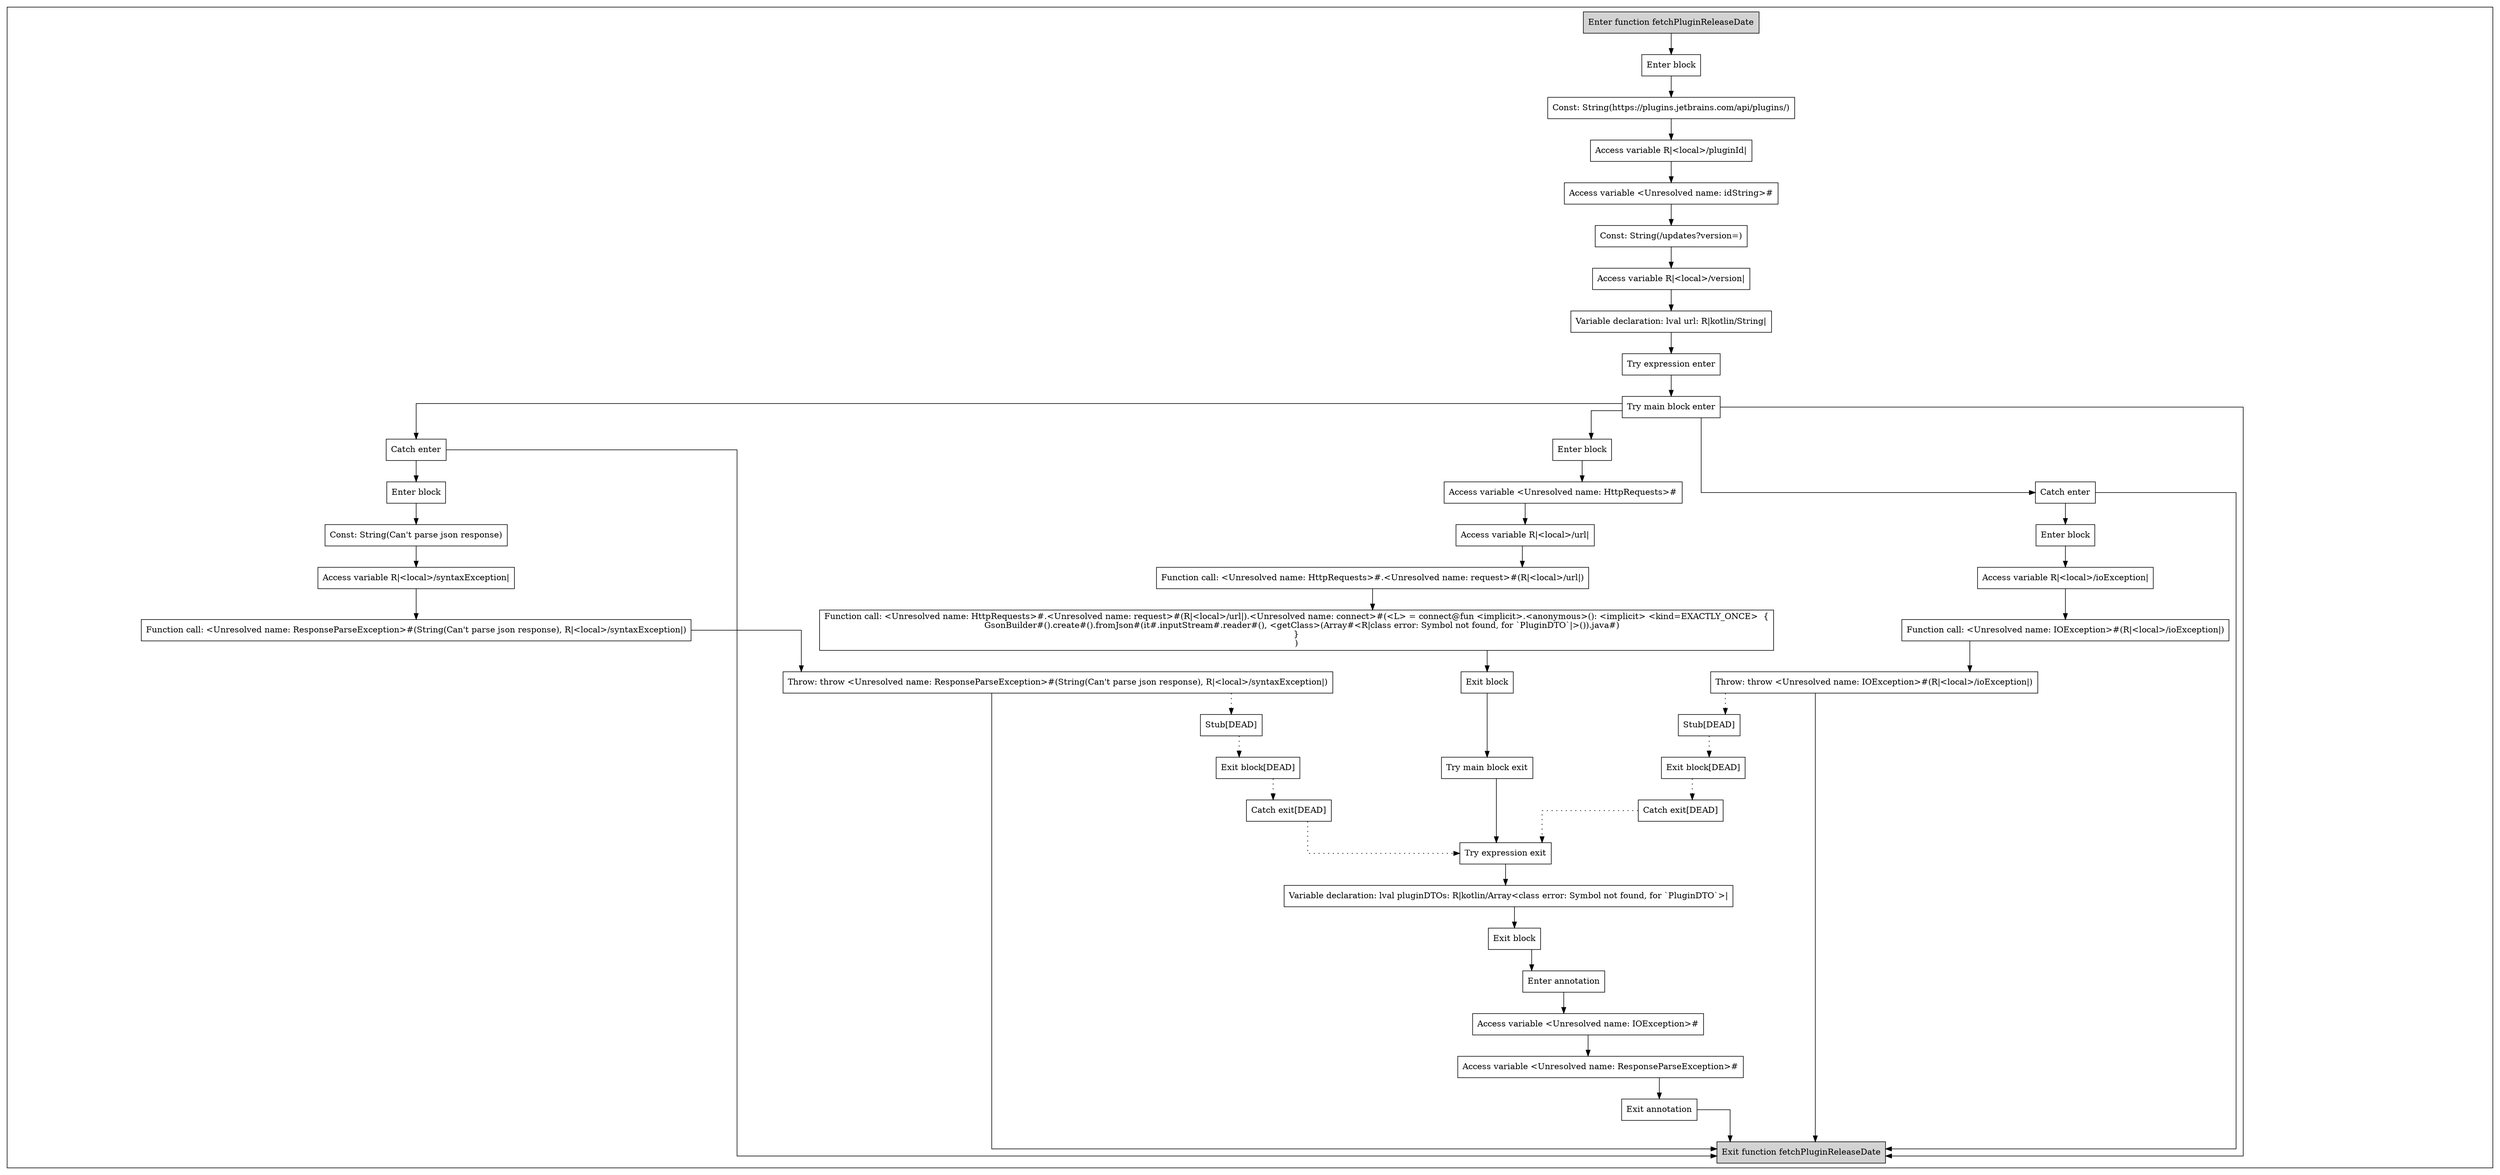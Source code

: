 digraph complex_kt {
graph [splines=ortho, nodesep=3]

subgraph cluster_fetchPluginReleaseDate {
  0 [shape=box label="Enter function fetchPluginReleaseDate" style="filled"];
  1 [shape=box label="Enter block"];
  2 [shape=box label="Const: String(https://plugins.jetbrains.com/api/plugins/)"];
  3 [shape=box label="Access variable R|<local>/pluginId|"];
  4 [shape=box label="Access variable <Unresolved name: idString>#"];
  5 [shape=box label="Const: String(/updates?version=)"];
  6 [shape=box label="Access variable R|<local>/version|"];
  7 [shape=box label="Variable declaration: lval url: R|kotlin/String|"];
  8 [shape=box label="Try expression enter"];
  9 [shape=box label="Try main block enter"];
  10 [shape=box label="Enter block"];
  11 [shape=box label="Access variable <Unresolved name: HttpRequests>#"];
  12 [shape=box label="Access variable R|<local>/url|"];
  13 [shape=box label="Function call: <Unresolved name: HttpRequests>#.<Unresolved name: request>#(R|<local>/url|)"];
  14 [shape=box label="Function call: <Unresolved name: HttpRequests>#.<Unresolved name: request>#(R|<local>/url|).<Unresolved name: connect>#(<L> = connect@fun <implicit>.<anonymous>(): <implicit> <kind=EXACTLY_ONCE>  {
    GsonBuilder#().create#().fromJson#(it#.inputStream#.reader#(), <getClass>(Array#<R|class error: Symbol not found, for `PluginDTO`|>()).java#)
}
)"];
  15 [shape=box label="Exit block"];
  16 [shape=box label="Try main block exit"];
  17 [shape=box label="Catch enter"];
  18 [shape=box label="Enter block"];
  19 [shape=box label="Const: String(Can't parse json response)"];
  20 [shape=box label="Access variable R|<local>/syntaxException|"];
  21 [shape=box label="Function call: <Unresolved name: ResponseParseException>#(String(Can't parse json response), R|<local>/syntaxException|)"];
  22 [shape=box label="Throw: throw <Unresolved name: ResponseParseException>#(String(Can't parse json response), R|<local>/syntaxException|)"];
  23 [shape=box label="Stub[DEAD]"];
  24 [shape=box label="Exit block[DEAD]"];
  25 [shape=box label="Catch exit[DEAD]"];
  26 [shape=box label="Catch enter"];
  27 [shape=box label="Enter block"];
  28 [shape=box label="Access variable R|<local>/ioException|"];
  29 [shape=box label="Function call: <Unresolved name: IOException>#(R|<local>/ioException|)"];
  30 [shape=box label="Throw: throw <Unresolved name: IOException>#(R|<local>/ioException|)"];
  31 [shape=box label="Stub[DEAD]"];
  32 [shape=box label="Exit block[DEAD]"];
  33 [shape=box label="Catch exit[DEAD]"];
  34 [shape=box label="Try expression exit"];
  35 [shape=box label="Variable declaration: lval pluginDTOs: R|kotlin/Array<class error: Symbol not found, for `PluginDTO`>|"];
  36 [shape=box label="Exit block"];
  37 [shape=box label="Enter annotation"];
  38 [shape=box label="Access variable <Unresolved name: IOException>#"];
  39 [shape=box label="Access variable <Unresolved name: ResponseParseException>#"];
  40 [shape=box label="Exit annotation"];
  41 [shape=box label="Exit function fetchPluginReleaseDate" style="filled"];

  0 -> {1};
  1 -> {2};
  2 -> {3};
  3 -> {4};
  4 -> {5};
  5 -> {6};
  6 -> {7};
  7 -> {8};
  8 -> {9};
  9 -> {41 26 17 10};
  10 -> {11};
  11 -> {12};
  12 -> {13};
  13 -> {14};
  14 -> {15};
  15 -> {16};
  16 -> {34};
  17 -> {41 18};
  18 -> {19};
  19 -> {20};
  20 -> {21};
  21 -> {22};
  22 -> {41};
  22 -> {23} [style=dotted];
  23 -> {24} [style=dotted];
  24 -> {25} [style=dotted];
  25 -> {34} [style=dotted];
  26 -> {41 27};
  27 -> {28};
  28 -> {29};
  29 -> {30};
  30 -> {41};
  30 -> {31} [style=dotted];
  31 -> {32} [style=dotted];
  32 -> {33} [style=dotted];
  33 -> {34} [style=dotted];
  34 -> {35};
  35 -> {36};
  36 -> {37};
  37 -> {38};
  38 -> {39};
  39 -> {40};
  40 -> {41};
}

}
